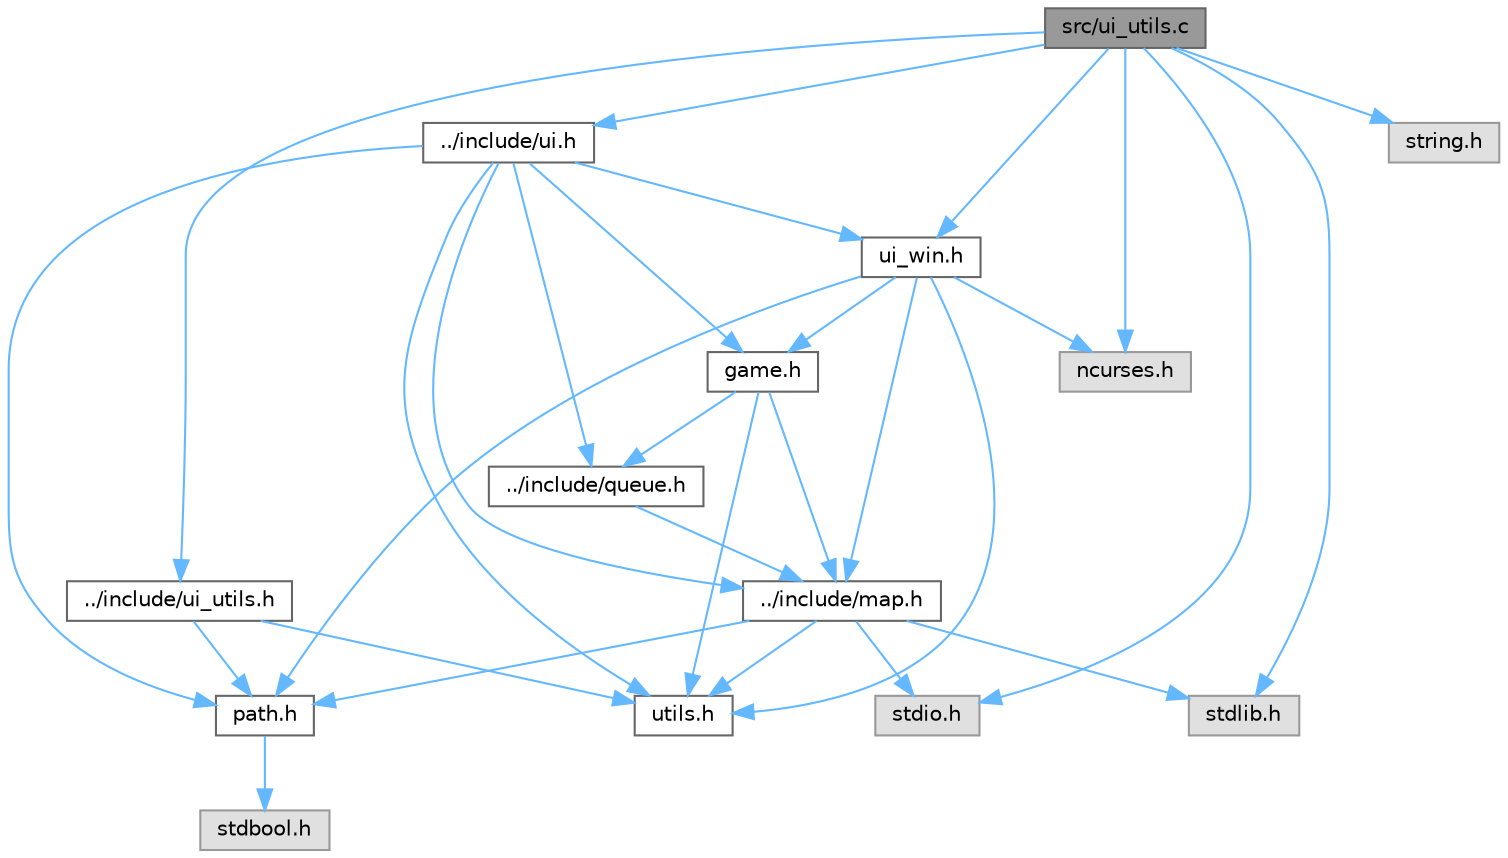 digraph "src/ui_utils.c"
{
 // LATEX_PDF_SIZE
  bgcolor="transparent";
  edge [fontname=Helvetica,fontsize=10,labelfontname=Helvetica,labelfontsize=10];
  node [fontname=Helvetica,fontsize=10,shape=box,height=0.2,width=0.4];
  Node1 [label="src/ui_utils.c",height=0.2,width=0.4,color="gray40", fillcolor="grey60", style="filled", fontcolor="black",tooltip="contains the function for manage the error."];
  Node1 -> Node2 [color="steelblue1",style="solid"];
  Node2 [label="../include/ui.h",height=0.2,width=0.4,color="grey40", fillcolor="white", style="filled",URL="$ui_8h.html",tooltip=" "];
  Node2 -> Node3 [color="steelblue1",style="solid"];
  Node3 [label="game.h",height=0.2,width=0.4,color="grey40", fillcolor="white", style="filled",URL="$game_8h.html",tooltip=" "];
  Node3 -> Node4 [color="steelblue1",style="solid"];
  Node4 [label="../include/map.h",height=0.2,width=0.4,color="grey40", fillcolor="white", style="filled",URL="$map_8h.html",tooltip="File containing all most of the functions used with the map."];
  Node4 -> Node5 [color="steelblue1",style="solid"];
  Node5 [label="path.h",height=0.2,width=0.4,color="grey40", fillcolor="white", style="filled",URL="$path_8h.html",tooltip=" "];
  Node5 -> Node6 [color="steelblue1",style="solid"];
  Node6 [label="stdbool.h",height=0.2,width=0.4,color="grey60", fillcolor="#E0E0E0", style="filled",tooltip=" "];
  Node4 -> Node7 [color="steelblue1",style="solid"];
  Node7 [label="utils.h",height=0.2,width=0.4,color="grey40", fillcolor="white", style="filled",URL="$utils_8h.html",tooltip="this file contains useful extra structs and enums"];
  Node4 -> Node8 [color="steelblue1",style="solid"];
  Node8 [label="stdio.h",height=0.2,width=0.4,color="grey60", fillcolor="#E0E0E0", style="filled",tooltip=" "];
  Node4 -> Node9 [color="steelblue1",style="solid"];
  Node9 [label="stdlib.h",height=0.2,width=0.4,color="grey60", fillcolor="#E0E0E0", style="filled",tooltip=" "];
  Node3 -> Node7 [color="steelblue1",style="solid"];
  Node3 -> Node10 [color="steelblue1",style="solid"];
  Node10 [label="../include/queue.h",height=0.2,width=0.4,color="grey40", fillcolor="white", style="filled",URL="$queue_8h.html",tooltip="contain functions that control the queue"];
  Node10 -> Node4 [color="steelblue1",style="solid"];
  Node2 -> Node4 [color="steelblue1",style="solid"];
  Node2 -> Node5 [color="steelblue1",style="solid"];
  Node2 -> Node11 [color="steelblue1",style="solid"];
  Node11 [label="ui_win.h",height=0.2,width=0.4,color="grey40", fillcolor="white", style="filled",URL="$ui__win_8h.html",tooltip=" "];
  Node11 -> Node4 [color="steelblue1",style="solid"];
  Node11 -> Node5 [color="steelblue1",style="solid"];
  Node11 -> Node7 [color="steelblue1",style="solid"];
  Node11 -> Node3 [color="steelblue1",style="solid"];
  Node11 -> Node12 [color="steelblue1",style="solid"];
  Node12 [label="ncurses.h",height=0.2,width=0.4,color="grey60", fillcolor="#E0E0E0", style="filled",tooltip=" "];
  Node2 -> Node7 [color="steelblue1",style="solid"];
  Node2 -> Node10 [color="steelblue1",style="solid"];
  Node1 -> Node11 [color="steelblue1",style="solid"];
  Node1 -> Node13 [color="steelblue1",style="solid"];
  Node13 [label="../include/ui_utils.h",height=0.2,width=0.4,color="grey40", fillcolor="white", style="filled",URL="$ui__utils_8h.html",tooltip=" "];
  Node13 -> Node5 [color="steelblue1",style="solid"];
  Node13 -> Node7 [color="steelblue1",style="solid"];
  Node1 -> Node12 [color="steelblue1",style="solid"];
  Node1 -> Node8 [color="steelblue1",style="solid"];
  Node1 -> Node9 [color="steelblue1",style="solid"];
  Node1 -> Node14 [color="steelblue1",style="solid"];
  Node14 [label="string.h",height=0.2,width=0.4,color="grey60", fillcolor="#E0E0E0", style="filled",tooltip=" "];
}
